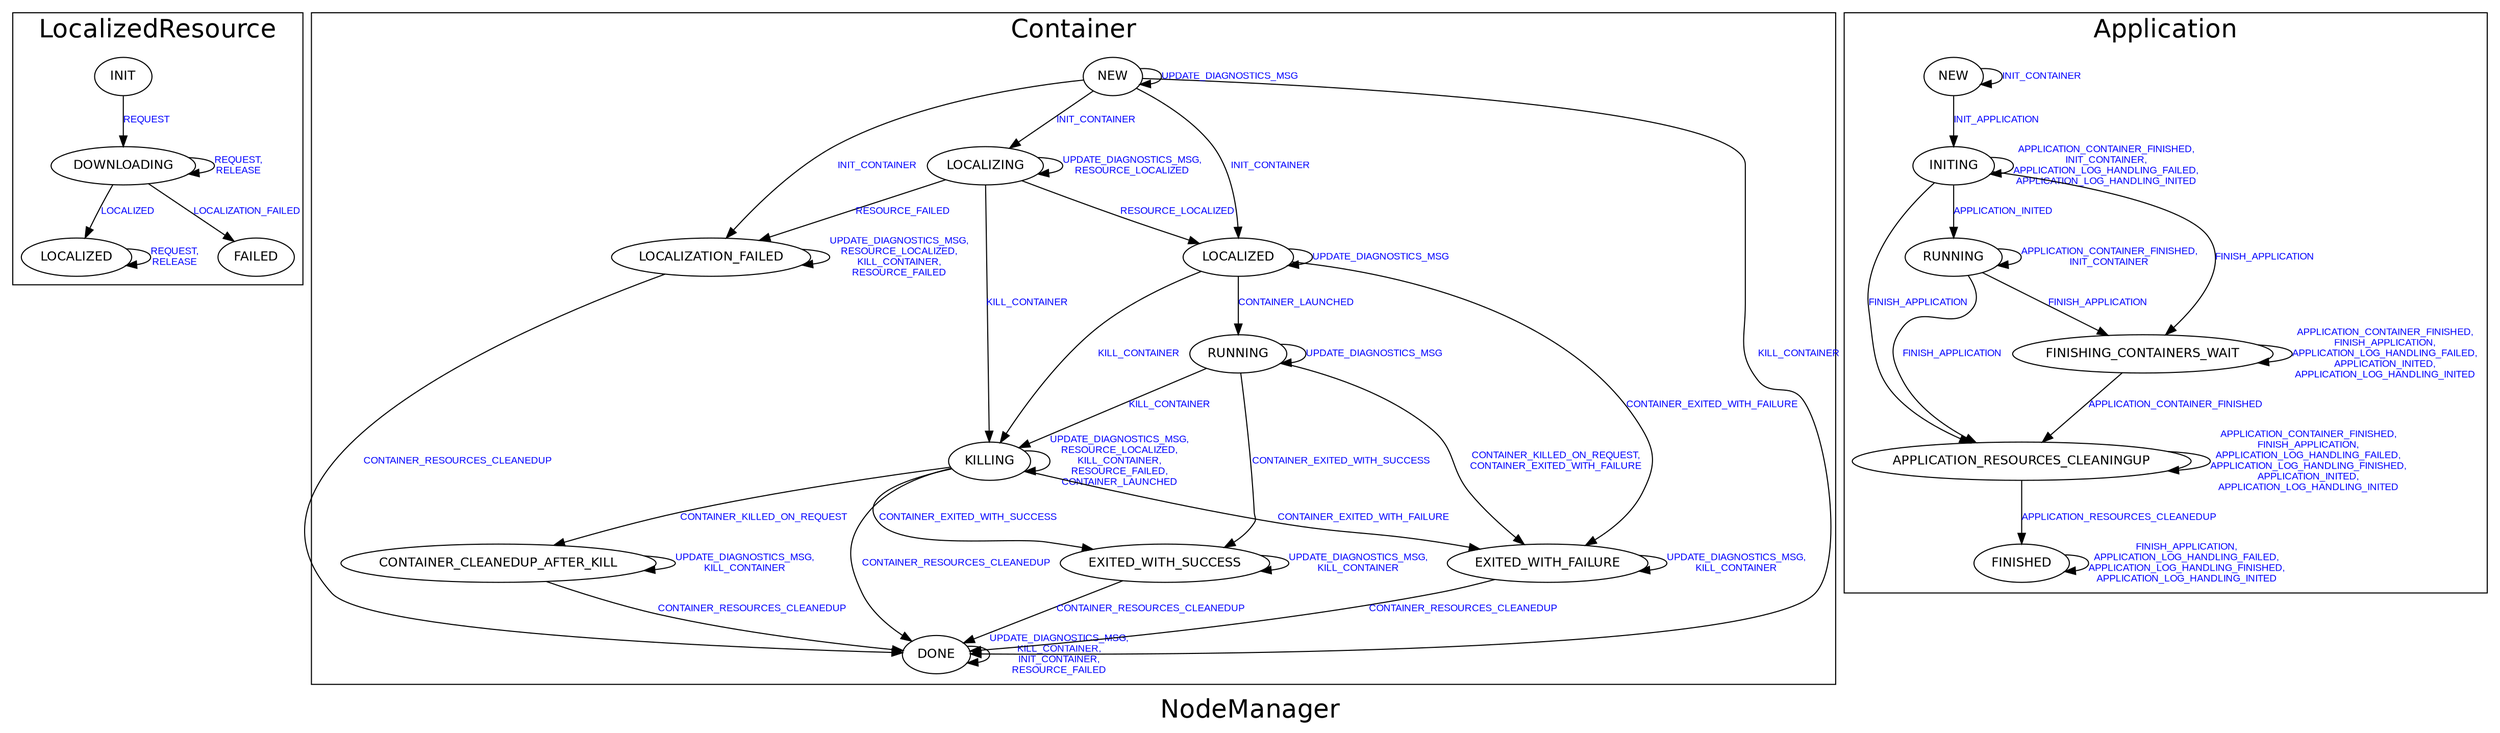 digraph NodeManager {
graph [ label="NodeManager", fontsize=24, fontname=Helvetica];
node [fontsize=12, fontname=Helvetica];
edge [fontsize=9, fontcolor=blue, fontname=Arial];
subgraph cluster_LocalizedResource {
label="LocalizedResource"
  "LocalizedResource.FAILED" [ label = FAILED ];
  "LocalizedResource.DOWNLOADING" [ label = DOWNLOADING ];
  "LocalizedResource.DOWNLOADING" -> "LocalizedResource.DOWNLOADING" [ label = "REQUEST,\nRELEASE" ];
  "LocalizedResource.DOWNLOADING" -> "LocalizedResource.LOCALIZED" [ label = "LOCALIZED" ];
  "LocalizedResource.DOWNLOADING" -> "LocalizedResource.FAILED" [ label = "LOCALIZATION_FAILED" ];
  "LocalizedResource.LOCALIZED" [ label = LOCALIZED ];
  "LocalizedResource.LOCALIZED" -> "LocalizedResource.LOCALIZED" [ label = "REQUEST,\nRELEASE" ];
  "LocalizedResource.INIT" [ label = INIT ];
  "LocalizedResource.INIT" -> "LocalizedResource.DOWNLOADING" [ label = "REQUEST" ];
}

subgraph cluster_Container {
label="Container"
  "Container.KILLING" [ label = KILLING ];
  "Container.KILLING" -> "Container.DONE" [ label = "CONTAINER_RESOURCES_CLEANEDUP" ];
  "Container.KILLING" -> "Container.KILLING" [ label = "UPDATE_DIAGNOSTICS_MSG,\nRESOURCE_LOCALIZED,\nKILL_CONTAINER,\nRESOURCE_FAILED,\nCONTAINER_LAUNCHED" ];
  "Container.KILLING" -> "Container.CONTAINER_CLEANEDUP_AFTER_KILL" [ label = "CONTAINER_KILLED_ON_REQUEST" ];
  "Container.KILLING" -> "Container.EXITED_WITH_FAILURE" [ label = "CONTAINER_EXITED_WITH_FAILURE" ];
  "Container.KILLING" -> "Container.EXITED_WITH_SUCCESS" [ label = "CONTAINER_EXITED_WITH_SUCCESS" ];
  "Container.LOCALIZATION_FAILED" [ label = LOCALIZATION_FAILED ];
  "Container.LOCALIZATION_FAILED" -> "Container.DONE" [ label = "CONTAINER_RESOURCES_CLEANEDUP" ];
  "Container.LOCALIZATION_FAILED" -> "Container.LOCALIZATION_FAILED" [ label = "UPDATE_DIAGNOSTICS_MSG,\nRESOURCE_LOCALIZED,\nKILL_CONTAINER,\nRESOURCE_FAILED" ];
  "Container.DONE" [ label = DONE ];
  "Container.DONE" -> "Container.DONE" [ label = "UPDATE_DIAGNOSTICS_MSG,\nKILL_CONTAINER,\nINIT_CONTAINER,\nRESOURCE_FAILED" ];
  "Container.RUNNING" [ label = RUNNING ];
  "Container.RUNNING" -> "Container.RUNNING" [ label = "UPDATE_DIAGNOSTICS_MSG" ];
  "Container.RUNNING" -> "Container.KILLING" [ label = "KILL_CONTAINER" ];
  "Container.RUNNING" -> "Container.EXITED_WITH_FAILURE" [ label = "CONTAINER_KILLED_ON_REQUEST,\nCONTAINER_EXITED_WITH_FAILURE" ];
  "Container.RUNNING" -> "Container.EXITED_WITH_SUCCESS" [ label = "CONTAINER_EXITED_WITH_SUCCESS" ];
  "Container.NEW" [ label = NEW ];
  "Container.NEW" -> "Container.NEW" [ label = "UPDATE_DIAGNOSTICS_MSG" ];
  "Container.NEW" -> "Container.DONE" [ label = "KILL_CONTAINER" ];
  "Container.NEW" -> "Container.LOCALIZING" [ label = "INIT_CONTAINER" ];
  "Container.NEW" -> "Container.LOCALIZATION_FAILED" [ label = "INIT_CONTAINER" ];
  "Container.NEW" -> "Container.LOCALIZED" [ label = "INIT_CONTAINER" ];
  "Container.EXITED_WITH_SUCCESS" [ label = EXITED_WITH_SUCCESS ];
  "Container.EXITED_WITH_SUCCESS" -> "Container.DONE" [ label = "CONTAINER_RESOURCES_CLEANEDUP" ];
  "Container.EXITED_WITH_SUCCESS" -> "Container.EXITED_WITH_SUCCESS" [ label = "UPDATE_DIAGNOSTICS_MSG,\nKILL_CONTAINER" ];
  "Container.LOCALIZED" [ label = LOCALIZED ];
  "Container.LOCALIZED" -> "Container.LOCALIZED" [ label = "UPDATE_DIAGNOSTICS_MSG" ];
  "Container.LOCALIZED" -> "Container.KILLING" [ label = "KILL_CONTAINER" ];
  "Container.LOCALIZED" -> "Container.EXITED_WITH_FAILURE" [ label = "CONTAINER_EXITED_WITH_FAILURE" ];
  "Container.LOCALIZED" -> "Container.RUNNING" [ label = "CONTAINER_LAUNCHED" ];
  "Container.LOCALIZING" [ label = LOCALIZING ];
  "Container.LOCALIZING" -> "Container.LOCALIZING" [ label = "UPDATE_DIAGNOSTICS_MSG,\nRESOURCE_LOCALIZED" ];
  "Container.LOCALIZING" -> "Container.LOCALIZED" [ label = "RESOURCE_LOCALIZED" ];
  "Container.LOCALIZING" -> "Container.KILLING" [ label = "KILL_CONTAINER" ];
  "Container.LOCALIZING" -> "Container.LOCALIZATION_FAILED" [ label = "RESOURCE_FAILED" ];
  "Container.CONTAINER_CLEANEDUP_AFTER_KILL" [ label = CONTAINER_CLEANEDUP_AFTER_KILL ];
  "Container.CONTAINER_CLEANEDUP_AFTER_KILL" -> "Container.DONE" [ label = "CONTAINER_RESOURCES_CLEANEDUP" ];
  "Container.CONTAINER_CLEANEDUP_AFTER_KILL" -> "Container.CONTAINER_CLEANEDUP_AFTER_KILL" [ label = "UPDATE_DIAGNOSTICS_MSG,\nKILL_CONTAINER" ];
  "Container.EXITED_WITH_FAILURE" [ label = EXITED_WITH_FAILURE ];
  "Container.EXITED_WITH_FAILURE" -> "Container.DONE" [ label = "CONTAINER_RESOURCES_CLEANEDUP" ];
  "Container.EXITED_WITH_FAILURE" -> "Container.EXITED_WITH_FAILURE" [ label = "UPDATE_DIAGNOSTICS_MSG,\nKILL_CONTAINER" ];
}

subgraph cluster_Application {
label="Application"
  "Application.NEW" [ label = NEW ];
  "Application.NEW" -> "Application.NEW" [ label = "INIT_CONTAINER" ];
  "Application.NEW" -> "Application.INITING" [ label = "INIT_APPLICATION" ];
  "Application.FINISHED" [ label = FINISHED ];
  "Application.FINISHED" -> "Application.FINISHED" [ label = "FINISH_APPLICATION,\nAPPLICATION_LOG_HANDLING_FAILED,\nAPPLICATION_LOG_HANDLING_FINISHED,\nAPPLICATION_LOG_HANDLING_INITED" ];
  "Application.INITING" [ label = INITING ];
  "Application.INITING" -> "Application.INITING" [ label = "APPLICATION_CONTAINER_FINISHED,\nINIT_CONTAINER,\nAPPLICATION_LOG_HANDLING_FAILED,\nAPPLICATION_LOG_HANDLING_INITED" ];
  "Application.INITING" -> "Application.FINISHING_CONTAINERS_WAIT" [ label = "FINISH_APPLICATION" ];
  "Application.INITING" -> "Application.APPLICATION_RESOURCES_CLEANINGUP" [ label = "FINISH_APPLICATION" ];
  "Application.INITING" -> "Application.RUNNING" [ label = "APPLICATION_INITED" ];
  "Application.FINISHING_CONTAINERS_WAIT" [ label = FINISHING_CONTAINERS_WAIT ];
  "Application.FINISHING_CONTAINERS_WAIT" -> "Application.FINISHING_CONTAINERS_WAIT" [ label = "APPLICATION_CONTAINER_FINISHED,\nFINISH_APPLICATION,\nAPPLICATION_LOG_HANDLING_FAILED,\nAPPLICATION_INITED,\nAPPLICATION_LOG_HANDLING_INITED" ];
  "Application.FINISHING_CONTAINERS_WAIT" -> "Application.APPLICATION_RESOURCES_CLEANINGUP" [ label = "APPLICATION_CONTAINER_FINISHED" ];
  "Application.RUNNING" [ label = RUNNING ];
  "Application.RUNNING" -> "Application.RUNNING" [ label = "APPLICATION_CONTAINER_FINISHED,\nINIT_CONTAINER" ];
  "Application.RUNNING" -> "Application.FINISHING_CONTAINERS_WAIT" [ label = "FINISH_APPLICATION" ];
  "Application.RUNNING" -> "Application.APPLICATION_RESOURCES_CLEANINGUP" [ label = "FINISH_APPLICATION" ];
  "Application.APPLICATION_RESOURCES_CLEANINGUP" [ label = APPLICATION_RESOURCES_CLEANINGUP ];
  "Application.APPLICATION_RESOURCES_CLEANINGUP" -> "Application.APPLICATION_RESOURCES_CLEANINGUP" [ label = "APPLICATION_CONTAINER_FINISHED,\nFINISH_APPLICATION,\nAPPLICATION_LOG_HANDLING_FAILED,\nAPPLICATION_LOG_HANDLING_FINISHED,\nAPPLICATION_INITED,\nAPPLICATION_LOG_HANDLING_INITED" ];
  "Application.APPLICATION_RESOURCES_CLEANINGUP" -> "Application.FINISHED" [ label = "APPLICATION_RESOURCES_CLEANEDUP" ];
}

}

